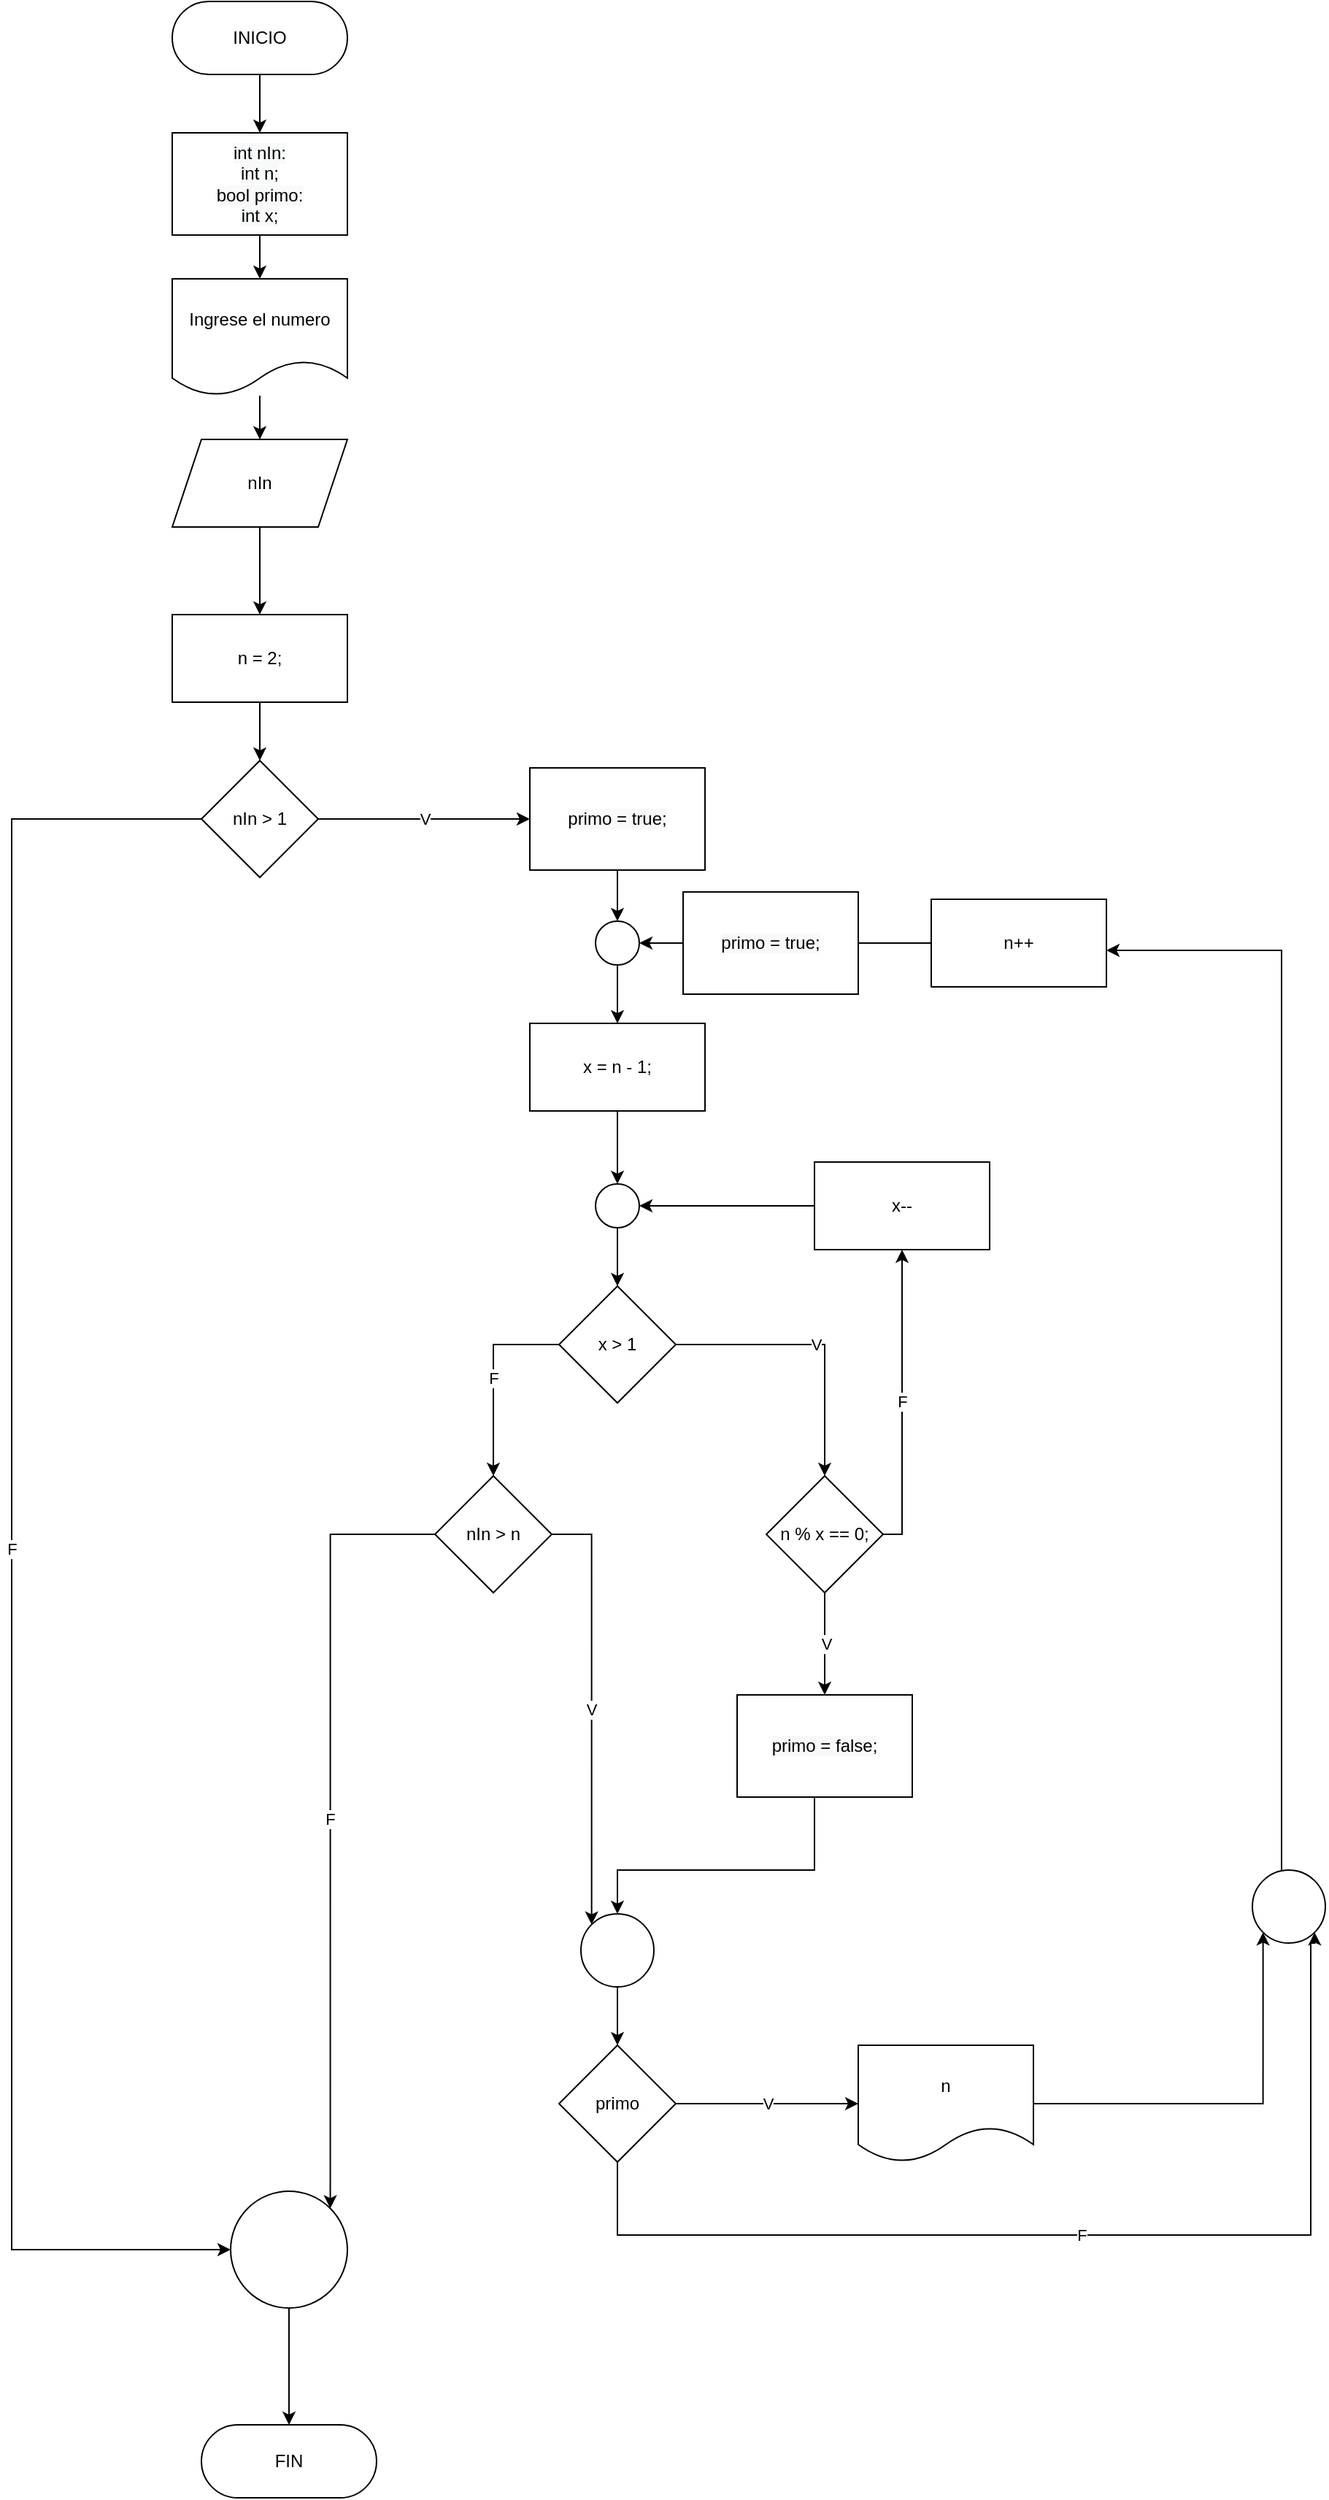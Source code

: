 <mxfile version="20.2.3" type="github">
  <diagram id="C5RBs43oDa-KdzZeNtuy" name="Page-1">
    <mxGraphModel dx="1085" dy="1722" grid="1" gridSize="10" guides="1" tooltips="1" connect="1" arrows="1" fold="1" page="1" pageScale="1" pageWidth="827" pageHeight="1169" math="0" shadow="0">
      <root>
        <mxCell id="WIyWlLk6GJQsqaUBKTNV-0" />
        <mxCell id="WIyWlLk6GJQsqaUBKTNV-1" parent="WIyWlLk6GJQsqaUBKTNV-0" />
        <mxCell id="dCPYGXt_jROoWqE-Jf7P-8" style="edgeStyle=orthogonalEdgeStyle;rounded=0;orthogonalLoop=1;jettySize=auto;html=1;" edge="1" parent="WIyWlLk6GJQsqaUBKTNV-1" source="dCPYGXt_jROoWqE-Jf7P-0" target="dCPYGXt_jROoWqE-Jf7P-7">
          <mxGeometry relative="1" as="geometry" />
        </mxCell>
        <mxCell id="dCPYGXt_jROoWqE-Jf7P-0" value="INICIO" style="rounded=1;whiteSpace=wrap;html=1;arcSize=50;" vertex="1" parent="WIyWlLk6GJQsqaUBKTNV-1">
          <mxGeometry x="340" y="-40" width="120" height="50" as="geometry" />
        </mxCell>
        <mxCell id="dCPYGXt_jROoWqE-Jf7P-1" value="FIN" style="rounded=1;whiteSpace=wrap;html=1;arcSize=50;" vertex="1" parent="WIyWlLk6GJQsqaUBKTNV-1">
          <mxGeometry x="360" y="1620" width="120" height="50" as="geometry" />
        </mxCell>
        <mxCell id="dCPYGXt_jROoWqE-Jf7P-14" style="edgeStyle=orthogonalEdgeStyle;rounded=0;orthogonalLoop=1;jettySize=auto;html=1;" edge="1" parent="WIyWlLk6GJQsqaUBKTNV-1" source="dCPYGXt_jROoWqE-Jf7P-3" target="dCPYGXt_jROoWqE-Jf7P-13">
          <mxGeometry relative="1" as="geometry" />
        </mxCell>
        <mxCell id="dCPYGXt_jROoWqE-Jf7P-3" value="Ingrese el numero" style="shape=document;whiteSpace=wrap;html=1;boundedLbl=1;" vertex="1" parent="WIyWlLk6GJQsqaUBKTNV-1">
          <mxGeometry x="340" y="150" width="120" height="80" as="geometry" />
        </mxCell>
        <mxCell id="dCPYGXt_jROoWqE-Jf7P-9" style="edgeStyle=orthogonalEdgeStyle;rounded=0;orthogonalLoop=1;jettySize=auto;html=1;" edge="1" parent="WIyWlLk6GJQsqaUBKTNV-1" source="dCPYGXt_jROoWqE-Jf7P-7" target="dCPYGXt_jROoWqE-Jf7P-3">
          <mxGeometry relative="1" as="geometry" />
        </mxCell>
        <mxCell id="dCPYGXt_jROoWqE-Jf7P-7" value="&lt;span style=&quot;color: rgb(0, 0, 0); font-family: Helvetica; font-size: 12px; font-style: normal; font-variant-ligatures: normal; font-variant-caps: normal; font-weight: 400; letter-spacing: normal; orphans: 2; text-align: center; text-indent: 0px; text-transform: none; widows: 2; word-spacing: 0px; -webkit-text-stroke-width: 0px; background-color: rgb(248, 249, 250); text-decoration-thickness: initial; text-decoration-style: initial; text-decoration-color: initial; float: none; display: inline !important;&quot;&gt;int nIn:&lt;/span&gt;&lt;br style=&quot;color: rgb(0, 0, 0); font-family: Helvetica; font-size: 12px; font-style: normal; font-variant-ligatures: normal; font-variant-caps: normal; font-weight: 400; letter-spacing: normal; orphans: 2; text-align: center; text-indent: 0px; text-transform: none; widows: 2; word-spacing: 0px; -webkit-text-stroke-width: 0px; background-color: rgb(248, 249, 250); text-decoration-thickness: initial; text-decoration-style: initial; text-decoration-color: initial;&quot;&gt;&lt;span style=&quot;color: rgb(0, 0, 0); font-family: Helvetica; font-size: 12px; font-style: normal; font-variant-ligatures: normal; font-variant-caps: normal; font-weight: 400; letter-spacing: normal; orphans: 2; text-align: center; text-indent: 0px; text-transform: none; widows: 2; word-spacing: 0px; -webkit-text-stroke-width: 0px; background-color: rgb(248, 249, 250); text-decoration-thickness: initial; text-decoration-style: initial; text-decoration-color: initial; float: none; display: inline !important;&quot;&gt;int n;&lt;/span&gt;&lt;br style=&quot;color: rgb(0, 0, 0); font-family: Helvetica; font-size: 12px; font-style: normal; font-variant-ligatures: normal; font-variant-caps: normal; font-weight: 400; letter-spacing: normal; orphans: 2; text-align: center; text-indent: 0px; text-transform: none; widows: 2; word-spacing: 0px; -webkit-text-stroke-width: 0px; background-color: rgb(248, 249, 250); text-decoration-thickness: initial; text-decoration-style: initial; text-decoration-color: initial;&quot;&gt;&lt;span style=&quot;color: rgb(0, 0, 0); font-family: Helvetica; font-size: 12px; font-style: normal; font-variant-ligatures: normal; font-variant-caps: normal; font-weight: 400; letter-spacing: normal; orphans: 2; text-align: center; text-indent: 0px; text-transform: none; widows: 2; word-spacing: 0px; -webkit-text-stroke-width: 0px; background-color: rgb(248, 249, 250); text-decoration-thickness: initial; text-decoration-style: initial; text-decoration-color: initial; float: none; display: inline !important;&quot;&gt;bool primo:&lt;br&gt;int x;&lt;br&gt;&lt;/span&gt;" style="rounded=0;whiteSpace=wrap;html=1;" vertex="1" parent="WIyWlLk6GJQsqaUBKTNV-1">
          <mxGeometry x="340" y="50" width="120" height="70" as="geometry" />
        </mxCell>
        <mxCell id="dCPYGXt_jROoWqE-Jf7P-16" value="F" style="edgeStyle=orthogonalEdgeStyle;rounded=0;orthogonalLoop=1;jettySize=auto;html=1;entryX=0;entryY=0.5;entryDx=0;entryDy=0;" edge="1" parent="WIyWlLk6GJQsqaUBKTNV-1" source="dCPYGXt_jROoWqE-Jf7P-10" target="dCPYGXt_jROoWqE-Jf7P-63">
          <mxGeometry relative="1" as="geometry">
            <Array as="points">
              <mxPoint x="230" y="520" />
              <mxPoint x="230" y="1500" />
            </Array>
          </mxGeometry>
        </mxCell>
        <mxCell id="dCPYGXt_jROoWqE-Jf7P-25" value="V" style="edgeStyle=orthogonalEdgeStyle;rounded=0;orthogonalLoop=1;jettySize=auto;html=1;" edge="1" parent="WIyWlLk6GJQsqaUBKTNV-1" source="dCPYGXt_jROoWqE-Jf7P-10" target="dCPYGXt_jROoWqE-Jf7P-24">
          <mxGeometry relative="1" as="geometry" />
        </mxCell>
        <mxCell id="dCPYGXt_jROoWqE-Jf7P-10" value="nIn &amp;gt; 1" style="rhombus;whiteSpace=wrap;html=1;" vertex="1" parent="WIyWlLk6GJQsqaUBKTNV-1">
          <mxGeometry x="360" y="480" width="80" height="80" as="geometry" />
        </mxCell>
        <mxCell id="dCPYGXt_jROoWqE-Jf7P-67" style="edgeStyle=orthogonalEdgeStyle;rounded=0;orthogonalLoop=1;jettySize=auto;html=1;" edge="1" parent="WIyWlLk6GJQsqaUBKTNV-1" source="dCPYGXt_jROoWqE-Jf7P-13" target="dCPYGXt_jROoWqE-Jf7P-65">
          <mxGeometry relative="1" as="geometry" />
        </mxCell>
        <mxCell id="dCPYGXt_jROoWqE-Jf7P-13" value="nIn" style="shape=parallelogram;perimeter=parallelogramPerimeter;whiteSpace=wrap;html=1;fixedSize=1;" vertex="1" parent="WIyWlLk6GJQsqaUBKTNV-1">
          <mxGeometry x="340" y="260" width="120" height="60" as="geometry" />
        </mxCell>
        <mxCell id="dCPYGXt_jROoWqE-Jf7P-34" style="edgeStyle=orthogonalEdgeStyle;rounded=0;orthogonalLoop=1;jettySize=auto;html=1;" edge="1" parent="WIyWlLk6GJQsqaUBKTNV-1" source="dCPYGXt_jROoWqE-Jf7P-22" target="dCPYGXt_jROoWqE-Jf7P-32">
          <mxGeometry relative="1" as="geometry" />
        </mxCell>
        <mxCell id="dCPYGXt_jROoWqE-Jf7P-22" value="" style="ellipse;whiteSpace=wrap;html=1;aspect=fixed;" vertex="1" parent="WIyWlLk6GJQsqaUBKTNV-1">
          <mxGeometry x="630" y="590" width="30" height="30" as="geometry" />
        </mxCell>
        <mxCell id="dCPYGXt_jROoWqE-Jf7P-26" style="edgeStyle=orthogonalEdgeStyle;rounded=0;orthogonalLoop=1;jettySize=auto;html=1;entryX=0.5;entryY=0;entryDx=0;entryDy=0;" edge="1" parent="WIyWlLk6GJQsqaUBKTNV-1" source="dCPYGXt_jROoWqE-Jf7P-24" target="dCPYGXt_jROoWqE-Jf7P-22">
          <mxGeometry relative="1" as="geometry" />
        </mxCell>
        <mxCell id="dCPYGXt_jROoWqE-Jf7P-24" value="&lt;span style=&quot;color: rgb(0, 0, 0); font-family: Helvetica; font-size: 12px; font-style: normal; font-variant-ligatures: normal; font-variant-caps: normal; font-weight: 400; letter-spacing: normal; orphans: 2; text-align: center; text-indent: 0px; text-transform: none; widows: 2; word-spacing: 0px; -webkit-text-stroke-width: 0px; background-color: rgb(248, 249, 250); text-decoration-thickness: initial; text-decoration-style: initial; text-decoration-color: initial; float: none; display: inline !important;&quot;&gt;primo = true;&lt;br&gt;&lt;/span&gt;" style="rounded=0;whiteSpace=wrap;html=1;" vertex="1" parent="WIyWlLk6GJQsqaUBKTNV-1">
          <mxGeometry x="585" y="485" width="120" height="70" as="geometry" />
        </mxCell>
        <mxCell id="dCPYGXt_jROoWqE-Jf7P-37" value="V" style="edgeStyle=orthogonalEdgeStyle;rounded=0;orthogonalLoop=1;jettySize=auto;html=1;" edge="1" parent="WIyWlLk6GJQsqaUBKTNV-1" source="dCPYGXt_jROoWqE-Jf7P-29" target="dCPYGXt_jROoWqE-Jf7P-36">
          <mxGeometry relative="1" as="geometry" />
        </mxCell>
        <mxCell id="dCPYGXt_jROoWqE-Jf7P-73" value="F" style="edgeStyle=orthogonalEdgeStyle;rounded=0;orthogonalLoop=1;jettySize=auto;html=1;" edge="1" parent="WIyWlLk6GJQsqaUBKTNV-1" source="dCPYGXt_jROoWqE-Jf7P-29" target="dCPYGXt_jROoWqE-Jf7P-72">
          <mxGeometry relative="1" as="geometry" />
        </mxCell>
        <mxCell id="dCPYGXt_jROoWqE-Jf7P-29" value="x &amp;gt; 1" style="rhombus;whiteSpace=wrap;html=1;" vertex="1" parent="WIyWlLk6GJQsqaUBKTNV-1">
          <mxGeometry x="605" y="840" width="80" height="80" as="geometry" />
        </mxCell>
        <mxCell id="dCPYGXt_jROoWqE-Jf7P-31" style="edgeStyle=orthogonalEdgeStyle;rounded=0;orthogonalLoop=1;jettySize=auto;html=1;" edge="1" parent="WIyWlLk6GJQsqaUBKTNV-1" source="dCPYGXt_jROoWqE-Jf7P-30" target="dCPYGXt_jROoWqE-Jf7P-29">
          <mxGeometry relative="1" as="geometry" />
        </mxCell>
        <mxCell id="dCPYGXt_jROoWqE-Jf7P-30" value="" style="ellipse;whiteSpace=wrap;html=1;aspect=fixed;" vertex="1" parent="WIyWlLk6GJQsqaUBKTNV-1">
          <mxGeometry x="630" y="770" width="30" height="30" as="geometry" />
        </mxCell>
        <mxCell id="dCPYGXt_jROoWqE-Jf7P-33" style="edgeStyle=orthogonalEdgeStyle;rounded=0;orthogonalLoop=1;jettySize=auto;html=1;entryX=0.5;entryY=0;entryDx=0;entryDy=0;" edge="1" parent="WIyWlLk6GJQsqaUBKTNV-1" source="dCPYGXt_jROoWqE-Jf7P-32" target="dCPYGXt_jROoWqE-Jf7P-30">
          <mxGeometry relative="1" as="geometry" />
        </mxCell>
        <mxCell id="dCPYGXt_jROoWqE-Jf7P-32" value="x = n - 1;" style="rounded=0;whiteSpace=wrap;html=1;" vertex="1" parent="WIyWlLk6GJQsqaUBKTNV-1">
          <mxGeometry x="585" y="660" width="120" height="60" as="geometry" />
        </mxCell>
        <mxCell id="dCPYGXt_jROoWqE-Jf7P-38" value="V" style="edgeStyle=orthogonalEdgeStyle;rounded=0;orthogonalLoop=1;jettySize=auto;html=1;" edge="1" parent="WIyWlLk6GJQsqaUBKTNV-1" source="dCPYGXt_jROoWqE-Jf7P-36">
          <mxGeometry relative="1" as="geometry">
            <mxPoint x="787" y="1120" as="targetPoint" />
          </mxGeometry>
        </mxCell>
        <mxCell id="dCPYGXt_jROoWqE-Jf7P-50" value="F" style="edgeStyle=orthogonalEdgeStyle;rounded=0;orthogonalLoop=1;jettySize=auto;html=1;" edge="1" parent="WIyWlLk6GJQsqaUBKTNV-1" source="dCPYGXt_jROoWqE-Jf7P-36" target="dCPYGXt_jROoWqE-Jf7P-49">
          <mxGeometry relative="1" as="geometry">
            <Array as="points">
              <mxPoint x="840" y="1010" />
            </Array>
          </mxGeometry>
        </mxCell>
        <mxCell id="dCPYGXt_jROoWqE-Jf7P-36" value="n % x == 0;" style="rhombus;whiteSpace=wrap;html=1;" vertex="1" parent="WIyWlLk6GJQsqaUBKTNV-1">
          <mxGeometry x="747" y="970" width="80" height="80" as="geometry" />
        </mxCell>
        <mxCell id="dCPYGXt_jROoWqE-Jf7P-54" style="edgeStyle=orthogonalEdgeStyle;rounded=0;orthogonalLoop=1;jettySize=auto;html=1;entryX=0.5;entryY=0;entryDx=0;entryDy=0;" edge="1" parent="WIyWlLk6GJQsqaUBKTNV-1" source="dCPYGXt_jROoWqE-Jf7P-39" target="dCPYGXt_jROoWqE-Jf7P-53">
          <mxGeometry relative="1" as="geometry">
            <Array as="points">
              <mxPoint x="780" y="1240" />
              <mxPoint x="645" y="1240" />
            </Array>
          </mxGeometry>
        </mxCell>
        <mxCell id="dCPYGXt_jROoWqE-Jf7P-39" value="&lt;span style=&quot;color: rgb(0, 0, 0); font-family: Helvetica; font-size: 12px; font-style: normal; font-variant-ligatures: normal; font-variant-caps: normal; font-weight: 400; letter-spacing: normal; orphans: 2; text-align: center; text-indent: 0px; text-transform: none; widows: 2; word-spacing: 0px; -webkit-text-stroke-width: 0px; background-color: rgb(248, 249, 250); text-decoration-thickness: initial; text-decoration-style: initial; text-decoration-color: initial; float: none; display: inline !important;&quot;&gt;primo = false;&lt;br&gt;&lt;/span&gt;" style="rounded=0;whiteSpace=wrap;html=1;" vertex="1" parent="WIyWlLk6GJQsqaUBKTNV-1">
          <mxGeometry x="727" y="1120" width="120" height="70" as="geometry" />
        </mxCell>
        <mxCell id="dCPYGXt_jROoWqE-Jf7P-60" value="V" style="edgeStyle=orthogonalEdgeStyle;rounded=0;orthogonalLoop=1;jettySize=auto;html=1;" edge="1" parent="WIyWlLk6GJQsqaUBKTNV-1" source="dCPYGXt_jROoWqE-Jf7P-44" target="dCPYGXt_jROoWqE-Jf7P-59">
          <mxGeometry relative="1" as="geometry" />
        </mxCell>
        <mxCell id="dCPYGXt_jROoWqE-Jf7P-69" value="F" style="edgeStyle=orthogonalEdgeStyle;rounded=0;orthogonalLoop=1;jettySize=auto;html=1;entryX=1;entryY=1;entryDx=0;entryDy=0;" edge="1" parent="WIyWlLk6GJQsqaUBKTNV-1" source="dCPYGXt_jROoWqE-Jf7P-44" target="dCPYGXt_jROoWqE-Jf7P-68">
          <mxGeometry relative="1" as="geometry">
            <Array as="points">
              <mxPoint x="645" y="1490" />
              <mxPoint x="1120" y="1490" />
              <mxPoint x="1120" y="1290" />
              <mxPoint x="1123" y="1290" />
            </Array>
          </mxGeometry>
        </mxCell>
        <mxCell id="dCPYGXt_jROoWqE-Jf7P-44" value="primo" style="rhombus;whiteSpace=wrap;html=1;" vertex="1" parent="WIyWlLk6GJQsqaUBKTNV-1">
          <mxGeometry x="605" y="1360" width="80" height="80" as="geometry" />
        </mxCell>
        <mxCell id="dCPYGXt_jROoWqE-Jf7P-51" style="edgeStyle=orthogonalEdgeStyle;rounded=0;orthogonalLoop=1;jettySize=auto;html=1;entryX=1;entryY=0.5;entryDx=0;entryDy=0;" edge="1" parent="WIyWlLk6GJQsqaUBKTNV-1" source="dCPYGXt_jROoWqE-Jf7P-49" target="dCPYGXt_jROoWqE-Jf7P-30">
          <mxGeometry relative="1" as="geometry" />
        </mxCell>
        <mxCell id="dCPYGXt_jROoWqE-Jf7P-49" value="x--" style="rounded=0;whiteSpace=wrap;html=1;" vertex="1" parent="WIyWlLk6GJQsqaUBKTNV-1">
          <mxGeometry x="780" y="755" width="120" height="60" as="geometry" />
        </mxCell>
        <mxCell id="dCPYGXt_jROoWqE-Jf7P-55" style="edgeStyle=orthogonalEdgeStyle;rounded=0;orthogonalLoop=1;jettySize=auto;html=1;entryX=0.5;entryY=0;entryDx=0;entryDy=0;" edge="1" parent="WIyWlLk6GJQsqaUBKTNV-1" source="dCPYGXt_jROoWqE-Jf7P-53" target="dCPYGXt_jROoWqE-Jf7P-44">
          <mxGeometry relative="1" as="geometry" />
        </mxCell>
        <mxCell id="dCPYGXt_jROoWqE-Jf7P-53" value="" style="ellipse;whiteSpace=wrap;html=1;aspect=fixed;" vertex="1" parent="WIyWlLk6GJQsqaUBKTNV-1">
          <mxGeometry x="620" y="1270" width="50" height="50" as="geometry" />
        </mxCell>
        <mxCell id="dCPYGXt_jROoWqE-Jf7P-58" style="edgeStyle=orthogonalEdgeStyle;rounded=0;orthogonalLoop=1;jettySize=auto;html=1;entryX=1;entryY=0.5;entryDx=0;entryDy=0;startArrow=none;" edge="1" parent="WIyWlLk6GJQsqaUBKTNV-1" source="dCPYGXt_jROoWqE-Jf7P-78" target="dCPYGXt_jROoWqE-Jf7P-22">
          <mxGeometry relative="1" as="geometry" />
        </mxCell>
        <mxCell id="dCPYGXt_jROoWqE-Jf7P-56" value="n++" style="rounded=0;whiteSpace=wrap;html=1;" vertex="1" parent="WIyWlLk6GJQsqaUBKTNV-1">
          <mxGeometry x="860" y="575" width="120" height="60" as="geometry" />
        </mxCell>
        <mxCell id="dCPYGXt_jROoWqE-Jf7P-70" style="edgeStyle=orthogonalEdgeStyle;rounded=0;orthogonalLoop=1;jettySize=auto;html=1;entryX=0;entryY=1;entryDx=0;entryDy=0;" edge="1" parent="WIyWlLk6GJQsqaUBKTNV-1" source="dCPYGXt_jROoWqE-Jf7P-59" target="dCPYGXt_jROoWqE-Jf7P-68">
          <mxGeometry relative="1" as="geometry" />
        </mxCell>
        <mxCell id="dCPYGXt_jROoWqE-Jf7P-59" value="n" style="shape=document;whiteSpace=wrap;html=1;boundedLbl=1;" vertex="1" parent="WIyWlLk6GJQsqaUBKTNV-1">
          <mxGeometry x="810" y="1360" width="120" height="80" as="geometry" />
        </mxCell>
        <mxCell id="dCPYGXt_jROoWqE-Jf7P-64" style="edgeStyle=orthogonalEdgeStyle;rounded=0;orthogonalLoop=1;jettySize=auto;html=1;entryX=0.5;entryY=0;entryDx=0;entryDy=0;" edge="1" parent="WIyWlLk6GJQsqaUBKTNV-1" source="dCPYGXt_jROoWqE-Jf7P-63" target="dCPYGXt_jROoWqE-Jf7P-1">
          <mxGeometry relative="1" as="geometry" />
        </mxCell>
        <mxCell id="dCPYGXt_jROoWqE-Jf7P-63" value="" style="ellipse;whiteSpace=wrap;html=1;aspect=fixed;" vertex="1" parent="WIyWlLk6GJQsqaUBKTNV-1">
          <mxGeometry x="380" y="1460" width="80" height="80" as="geometry" />
        </mxCell>
        <mxCell id="dCPYGXt_jROoWqE-Jf7P-66" style="edgeStyle=orthogonalEdgeStyle;rounded=0;orthogonalLoop=1;jettySize=auto;html=1;" edge="1" parent="WIyWlLk6GJQsqaUBKTNV-1" source="dCPYGXt_jROoWqE-Jf7P-65" target="dCPYGXt_jROoWqE-Jf7P-10">
          <mxGeometry relative="1" as="geometry" />
        </mxCell>
        <mxCell id="dCPYGXt_jROoWqE-Jf7P-65" value="n = 2;" style="rounded=0;whiteSpace=wrap;html=1;" vertex="1" parent="WIyWlLk6GJQsqaUBKTNV-1">
          <mxGeometry x="340" y="380" width="120" height="60" as="geometry" />
        </mxCell>
        <mxCell id="dCPYGXt_jROoWqE-Jf7P-71" style="edgeStyle=orthogonalEdgeStyle;rounded=0;orthogonalLoop=1;jettySize=auto;html=1;" edge="1" parent="WIyWlLk6GJQsqaUBKTNV-1" source="dCPYGXt_jROoWqE-Jf7P-68">
          <mxGeometry relative="1" as="geometry">
            <mxPoint x="980" y="610" as="targetPoint" />
            <Array as="points">
              <mxPoint x="1100" y="610" />
              <mxPoint x="980" y="610" />
            </Array>
          </mxGeometry>
        </mxCell>
        <mxCell id="dCPYGXt_jROoWqE-Jf7P-68" value="" style="ellipse;whiteSpace=wrap;html=1;aspect=fixed;" vertex="1" parent="WIyWlLk6GJQsqaUBKTNV-1">
          <mxGeometry x="1080" y="1240" width="50" height="50" as="geometry" />
        </mxCell>
        <mxCell id="dCPYGXt_jROoWqE-Jf7P-74" value="V" style="edgeStyle=orthogonalEdgeStyle;rounded=0;orthogonalLoop=1;jettySize=auto;html=1;entryX=0;entryY=0;entryDx=0;entryDy=0;" edge="1" parent="WIyWlLk6GJQsqaUBKTNV-1" source="dCPYGXt_jROoWqE-Jf7P-72" target="dCPYGXt_jROoWqE-Jf7P-53">
          <mxGeometry relative="1" as="geometry" />
        </mxCell>
        <mxCell id="dCPYGXt_jROoWqE-Jf7P-75" value="F" style="edgeStyle=orthogonalEdgeStyle;rounded=0;orthogonalLoop=1;jettySize=auto;html=1;entryX=1;entryY=0;entryDx=0;entryDy=0;" edge="1" parent="WIyWlLk6GJQsqaUBKTNV-1" source="dCPYGXt_jROoWqE-Jf7P-72" target="dCPYGXt_jROoWqE-Jf7P-63">
          <mxGeometry relative="1" as="geometry" />
        </mxCell>
        <mxCell id="dCPYGXt_jROoWqE-Jf7P-72" value="nIn &amp;gt; n" style="rhombus;whiteSpace=wrap;html=1;" vertex="1" parent="WIyWlLk6GJQsqaUBKTNV-1">
          <mxGeometry x="520" y="970" width="80" height="80" as="geometry" />
        </mxCell>
        <mxCell id="dCPYGXt_jROoWqE-Jf7P-78" value="&lt;span style=&quot;color: rgb(0, 0, 0); font-family: Helvetica; font-size: 12px; font-style: normal; font-variant-ligatures: normal; font-variant-caps: normal; font-weight: 400; letter-spacing: normal; orphans: 2; text-align: center; text-indent: 0px; text-transform: none; widows: 2; word-spacing: 0px; -webkit-text-stroke-width: 0px; background-color: rgb(248, 249, 250); text-decoration-thickness: initial; text-decoration-style: initial; text-decoration-color: initial; float: none; display: inline !important;&quot;&gt;primo = true;&lt;br&gt;&lt;/span&gt;" style="rounded=0;whiteSpace=wrap;html=1;" vertex="1" parent="WIyWlLk6GJQsqaUBKTNV-1">
          <mxGeometry x="690" y="570" width="120" height="70" as="geometry" />
        </mxCell>
        <mxCell id="dCPYGXt_jROoWqE-Jf7P-79" value="" style="edgeStyle=orthogonalEdgeStyle;rounded=0;orthogonalLoop=1;jettySize=auto;html=1;endArrow=none;" edge="1" parent="WIyWlLk6GJQsqaUBKTNV-1" source="dCPYGXt_jROoWqE-Jf7P-56" target="dCPYGXt_jROoWqE-Jf7P-78">
          <mxGeometry relative="1" as="geometry">
            <mxPoint x="860" y="605" as="sourcePoint" />
            <mxPoint x="660" y="605" as="targetPoint" />
          </mxGeometry>
        </mxCell>
      </root>
    </mxGraphModel>
  </diagram>
</mxfile>
